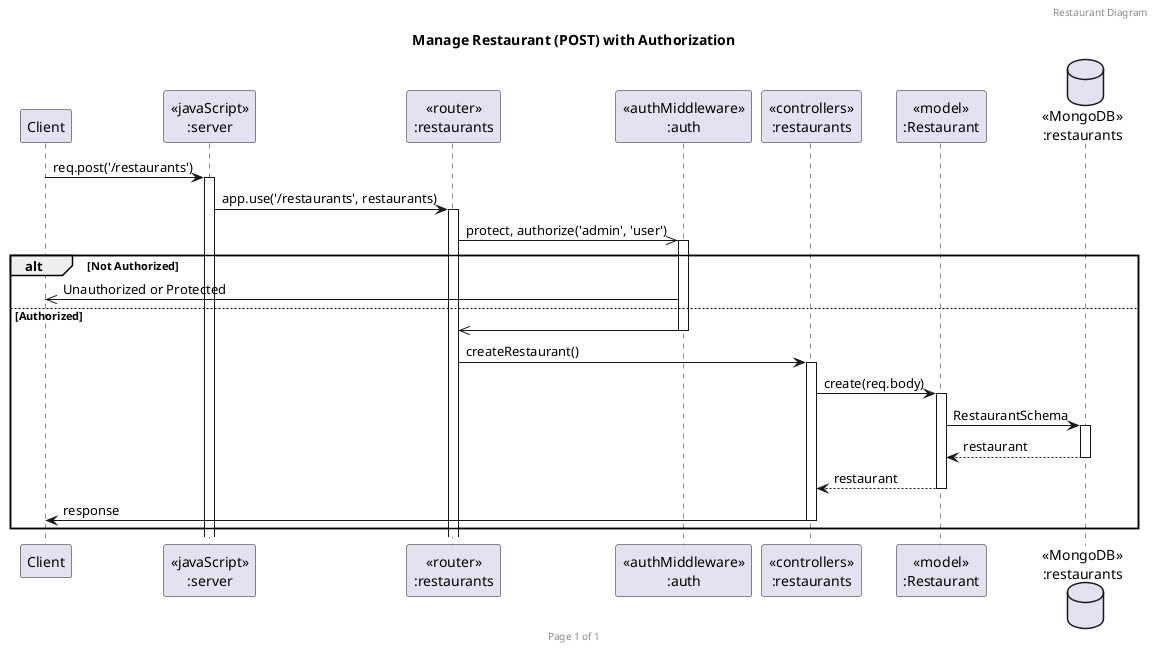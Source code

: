 @startuml
header Restaurant Diagram
footer Page %page% of %lastpage%
title "Manage Restaurant (POST) with Authorization"

participant "Client" as client
participant "<<javaScript>>\n:server" as server
participant "<<router>>\n:restaurants" as routerRestaurants
participant "<<authMiddleware>>\n:auth" as authMiddleware
participant "<<controllers>>\n:restaurants" as controllersRestaurants
participant "<<model>>\n:Restaurant" as modelRestaurant
database "<<MongoDB>>\n:restaurants" as RestaurantsDatabase

client->server ++:req.post('/restaurants')
server->routerRestaurants ++:app.use('/restaurants', restaurants)
routerRestaurants->>authMiddleware ++:protect, authorize('admin', 'user')

alt Not Authorized
    authMiddleware->>client :Unauthorized or Protected
else Authorized
    authMiddleware->>routerRestaurants -- :
    routerRestaurants->controllersRestaurants ++:createRestaurant()
    controllersRestaurants->modelRestaurant ++:create(req.body)
    modelRestaurant ->RestaurantsDatabase ++: RestaurantSchema
    RestaurantsDatabase --> modelRestaurant --: restaurant
    controllersRestaurants <-- modelRestaurant --: restaurant
    controllersRestaurants->client --:response
end



@enduml
